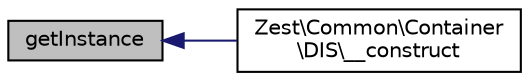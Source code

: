 digraph "getInstance"
{
  edge [fontname="Helvetica",fontsize="10",labelfontname="Helvetica",labelfontsize="10"];
  node [fontname="Helvetica",fontsize="10",shape=record];
  rankdir="LR";
  Node7 [label="getInstance",height=0.2,width=0.4,color="black", fillcolor="grey75", style="filled", fontcolor="black"];
  Node7 -> Node8 [dir="back",color="midnightblue",fontsize="10",style="solid"];
  Node8 [label="Zest\\Common\\Container\l\\DIS\\__construct",height=0.2,width=0.4,color="black", fillcolor="white", style="filled",URL="$class_zest_1_1_common_1_1_container_1_1_d_i_s.html#a095c5d389db211932136b53f25f39685"];
}
